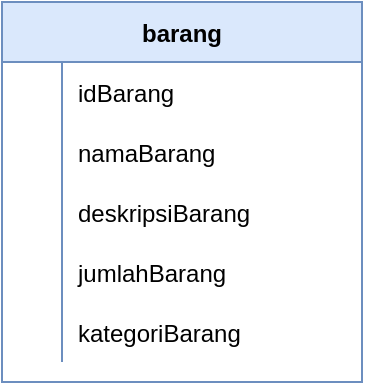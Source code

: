 <mxfile version="16.1.2" type="device"><diagram id="GCdadS7UVHReVojkjjNN" name="Page-1"><mxGraphModel dx="1038" dy="649" grid="1" gridSize="10" guides="1" tooltips="1" connect="1" arrows="1" fold="1" page="1" pageScale="1" pageWidth="850" pageHeight="1100" math="0" shadow="0"><root><mxCell id="0"/><mxCell id="1" parent="0"/><mxCell id="DtqP59VtZ2u7C3_aUdss-33" value="barang" style="shape=table;startSize=30;container=1;collapsible=1;childLayout=tableLayout;fixedRows=1;rowLines=0;fontStyle=1;align=center;resizeLast=1;fillColor=#dae8fc;strokeColor=#6c8ebf;" parent="1" vertex="1"><mxGeometry x="400" y="151" width="180" height="190" as="geometry"/></mxCell><mxCell id="DtqP59VtZ2u7C3_aUdss-37" value="" style="shape=partialRectangle;collapsible=0;dropTarget=0;pointerEvents=0;fillColor=none;top=0;left=0;bottom=0;right=0;points=[[0,0.5],[1,0.5]];portConstraint=eastwest;" parent="DtqP59VtZ2u7C3_aUdss-33" vertex="1"><mxGeometry y="30" width="180" height="30" as="geometry"/></mxCell><mxCell id="DtqP59VtZ2u7C3_aUdss-38" value="" style="shape=partialRectangle;connectable=0;fillColor=none;top=0;left=0;bottom=0;right=0;editable=1;overflow=hidden;" parent="DtqP59VtZ2u7C3_aUdss-37" vertex="1"><mxGeometry width="30" height="30" as="geometry"><mxRectangle width="30" height="30" as="alternateBounds"/></mxGeometry></mxCell><mxCell id="DtqP59VtZ2u7C3_aUdss-39" value="idBarang" style="shape=partialRectangle;connectable=0;fillColor=none;top=0;left=0;bottom=0;right=0;align=left;spacingLeft=6;overflow=hidden;" parent="DtqP59VtZ2u7C3_aUdss-37" vertex="1"><mxGeometry x="30" width="150" height="30" as="geometry"><mxRectangle width="150" height="30" as="alternateBounds"/></mxGeometry></mxCell><mxCell id="DtqP59VtZ2u7C3_aUdss-40" value="" style="shape=partialRectangle;collapsible=0;dropTarget=0;pointerEvents=0;fillColor=none;top=0;left=0;bottom=0;right=0;points=[[0,0.5],[1,0.5]];portConstraint=eastwest;" parent="DtqP59VtZ2u7C3_aUdss-33" vertex="1"><mxGeometry y="60" width="180" height="30" as="geometry"/></mxCell><mxCell id="DtqP59VtZ2u7C3_aUdss-41" value="" style="shape=partialRectangle;connectable=0;fillColor=none;top=0;left=0;bottom=0;right=0;editable=1;overflow=hidden;" parent="DtqP59VtZ2u7C3_aUdss-40" vertex="1"><mxGeometry width="30" height="30" as="geometry"><mxRectangle width="30" height="30" as="alternateBounds"/></mxGeometry></mxCell><mxCell id="DtqP59VtZ2u7C3_aUdss-42" value="namaBarang" style="shape=partialRectangle;connectable=0;fillColor=none;top=0;left=0;bottom=0;right=0;align=left;spacingLeft=6;overflow=hidden;" parent="DtqP59VtZ2u7C3_aUdss-40" vertex="1"><mxGeometry x="30" width="150" height="30" as="geometry"><mxRectangle width="150" height="30" as="alternateBounds"/></mxGeometry></mxCell><mxCell id="DtqP59VtZ2u7C3_aUdss-43" value="" style="shape=partialRectangle;collapsible=0;dropTarget=0;pointerEvents=0;fillColor=none;top=0;left=0;bottom=0;right=0;points=[[0,0.5],[1,0.5]];portConstraint=eastwest;" parent="DtqP59VtZ2u7C3_aUdss-33" vertex="1"><mxGeometry y="90" width="180" height="30" as="geometry"/></mxCell><mxCell id="DtqP59VtZ2u7C3_aUdss-44" value="" style="shape=partialRectangle;connectable=0;fillColor=none;top=0;left=0;bottom=0;right=0;editable=1;overflow=hidden;" parent="DtqP59VtZ2u7C3_aUdss-43" vertex="1"><mxGeometry width="30" height="30" as="geometry"><mxRectangle width="30" height="30" as="alternateBounds"/></mxGeometry></mxCell><mxCell id="DtqP59VtZ2u7C3_aUdss-45" value="deskripsiBarang" style="shape=partialRectangle;connectable=0;fillColor=none;top=0;left=0;bottom=0;right=0;align=left;spacingLeft=6;overflow=hidden;" parent="DtqP59VtZ2u7C3_aUdss-43" vertex="1"><mxGeometry x="30" width="150" height="30" as="geometry"><mxRectangle width="150" height="30" as="alternateBounds"/></mxGeometry></mxCell><mxCell id="DtqP59VtZ2u7C3_aUdss-50" value="" style="shape=partialRectangle;collapsible=0;dropTarget=0;pointerEvents=0;fillColor=none;top=0;left=0;bottom=0;right=0;points=[[0,0.5],[1,0.5]];portConstraint=eastwest;" parent="DtqP59VtZ2u7C3_aUdss-33" vertex="1"><mxGeometry y="120" width="180" height="30" as="geometry"/></mxCell><mxCell id="DtqP59VtZ2u7C3_aUdss-51" value="" style="shape=partialRectangle;connectable=0;fillColor=none;top=0;left=0;bottom=0;right=0;editable=1;overflow=hidden;" parent="DtqP59VtZ2u7C3_aUdss-50" vertex="1"><mxGeometry width="30" height="30" as="geometry"><mxRectangle width="30" height="30" as="alternateBounds"/></mxGeometry></mxCell><mxCell id="DtqP59VtZ2u7C3_aUdss-52" value="jumlahBarang" style="shape=partialRectangle;connectable=0;fillColor=none;top=0;left=0;bottom=0;right=0;align=left;spacingLeft=6;overflow=hidden;" parent="DtqP59VtZ2u7C3_aUdss-50" vertex="1"><mxGeometry x="30" width="150" height="30" as="geometry"><mxRectangle width="150" height="30" as="alternateBounds"/></mxGeometry></mxCell><mxCell id="DtqP59VtZ2u7C3_aUdss-53" value="" style="shape=partialRectangle;collapsible=0;dropTarget=0;pointerEvents=0;fillColor=none;top=0;left=0;bottom=0;right=0;points=[[0,0.5],[1,0.5]];portConstraint=eastwest;" parent="DtqP59VtZ2u7C3_aUdss-33" vertex="1"><mxGeometry y="150" width="180" height="30" as="geometry"/></mxCell><mxCell id="DtqP59VtZ2u7C3_aUdss-54" value="" style="shape=partialRectangle;connectable=0;fillColor=none;top=0;left=0;bottom=0;right=0;editable=1;overflow=hidden;" parent="DtqP59VtZ2u7C3_aUdss-53" vertex="1"><mxGeometry width="30" height="30" as="geometry"><mxRectangle width="30" height="30" as="alternateBounds"/></mxGeometry></mxCell><mxCell id="DtqP59VtZ2u7C3_aUdss-55" value="kategoriBarang" style="shape=partialRectangle;connectable=0;fillColor=none;top=0;left=0;bottom=0;right=0;align=left;spacingLeft=6;overflow=hidden;" parent="DtqP59VtZ2u7C3_aUdss-53" vertex="1"><mxGeometry x="30" width="150" height="30" as="geometry"><mxRectangle width="150" height="30" as="alternateBounds"/></mxGeometry></mxCell></root></mxGraphModel></diagram></mxfile>